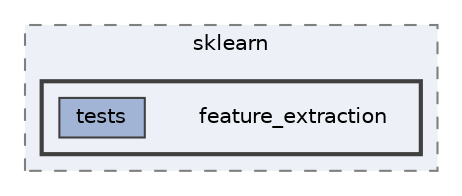 digraph "/home/jam/Research/IRES-2025/dev/src/llm-scripts/testing/hypothesis-testing/hyp-env/lib/python3.12/site-packages/sklearn/feature_extraction"
{
 // LATEX_PDF_SIZE
  bgcolor="transparent";
  edge [fontname=Helvetica,fontsize=10,labelfontname=Helvetica,labelfontsize=10];
  node [fontname=Helvetica,fontsize=10,shape=box,height=0.2,width=0.4];
  compound=true
  subgraph clusterdir_95412a8f6746b9685e089ed9447bfec4 {
    graph [ bgcolor="#edf0f7", pencolor="grey50", label="sklearn", fontname=Helvetica,fontsize=10 style="filled,dashed", URL="dir_95412a8f6746b9685e089ed9447bfec4.html",tooltip=""]
  subgraph clusterdir_a549d2c4cad259f750fc70ccc8ffe46c {
    graph [ bgcolor="#edf0f7", pencolor="grey25", label="", fontname=Helvetica,fontsize=10 style="filled,bold", URL="dir_a549d2c4cad259f750fc70ccc8ffe46c.html",tooltip=""]
    dir_a549d2c4cad259f750fc70ccc8ffe46c [shape=plaintext, label="feature_extraction"];
  dir_2cbda96fd45ea3cd5c08b9e827561bcd [label="tests", fillcolor="#a2b4d6", color="grey25", style="filled", URL="dir_2cbda96fd45ea3cd5c08b9e827561bcd.html",tooltip=""];
  }
  }
}
